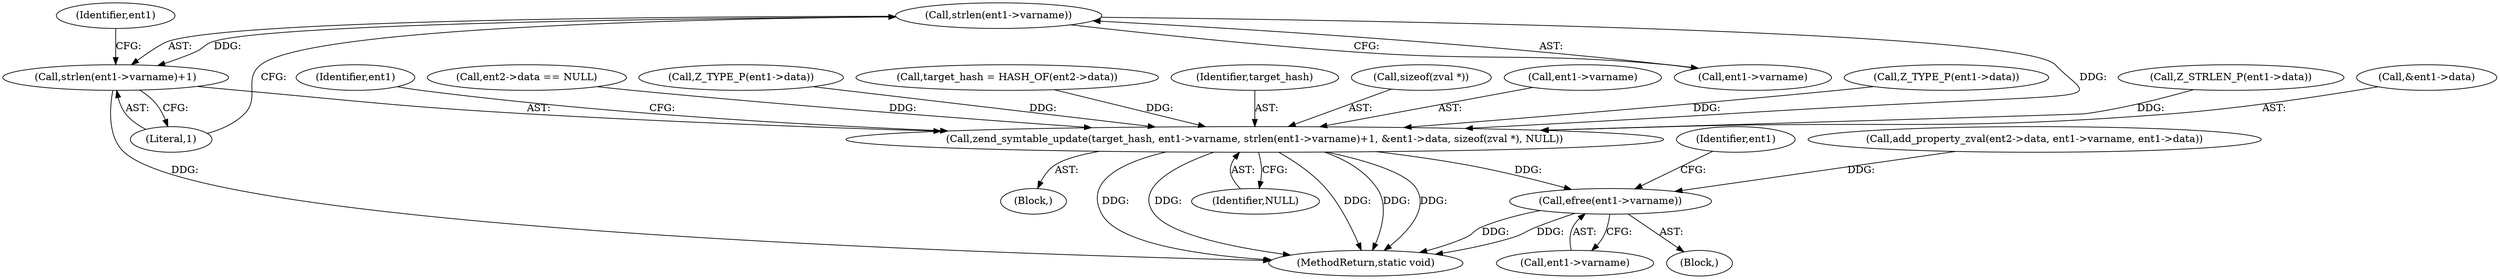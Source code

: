 digraph "0_php-src_698a691724c0a949295991e5df091ce16f899e02?w=1@API" {
"1000510" [label="(Call,strlen(ent1->varname))"];
"1000504" [label="(Call,zend_symtable_update(target_hash, ent1->varname, strlen(ent1->varname)+1, &ent1->data, sizeof(zval *), NULL))"];
"1000522" [label="(Call,efree(ent1->varname))"];
"1000509" [label="(Call,strlen(ent1->varname)+1)"];
"1000519" [label="(Call,sizeof(zval *))"];
"1000509" [label="(Call,strlen(ent1->varname)+1)"];
"1000354" [label="(Block,)"];
"1000517" [label="(Identifier,ent1)"];
"1000522" [label="(Call,efree(ent1->varname))"];
"1000510" [label="(Call,strlen(ent1->varname))"];
"1000506" [label="(Call,ent1->varname)"];
"1000365" [label="(Call,Z_TYPE_P(ent1->data))"];
"1000371" [label="(Call,Z_STRLEN_P(ent1->data))"];
"1000515" [label="(Call,&ent1->data)"];
"1000503" [label="(Block,)"];
"1000524" [label="(Identifier,ent1)"];
"1000586" [label="(MethodReturn,static void)"];
"1000504" [label="(Call,zend_symtable_update(target_hash, ent1->varname, strlen(ent1->varname)+1, &ent1->data, sizeof(zval *), NULL))"];
"1000538" [label="(Identifier,ent1)"];
"1000315" [label="(Call,ent2->data == NULL)"];
"1000264" [label="(Call,Z_TYPE_P(ent1->data))"];
"1000514" [label="(Literal,1)"];
"1000344" [label="(Call,target_hash = HASH_OF(ent2->data))"];
"1000505" [label="(Identifier,target_hash)"];
"1000523" [label="(Call,ent1->varname)"];
"1000488" [label="(Call,add_property_zval(ent2->data, ent1->varname, ent1->data))"];
"1000521" [label="(Identifier,NULL)"];
"1000511" [label="(Call,ent1->varname)"];
"1000510" -> "1000509"  [label="AST: "];
"1000510" -> "1000511"  [label="CFG: "];
"1000511" -> "1000510"  [label="AST: "];
"1000514" -> "1000510"  [label="CFG: "];
"1000510" -> "1000504"  [label="DDG: "];
"1000510" -> "1000509"  [label="DDG: "];
"1000504" -> "1000503"  [label="AST: "];
"1000504" -> "1000521"  [label="CFG: "];
"1000505" -> "1000504"  [label="AST: "];
"1000506" -> "1000504"  [label="AST: "];
"1000509" -> "1000504"  [label="AST: "];
"1000515" -> "1000504"  [label="AST: "];
"1000519" -> "1000504"  [label="AST: "];
"1000521" -> "1000504"  [label="AST: "];
"1000524" -> "1000504"  [label="CFG: "];
"1000504" -> "1000586"  [label="DDG: "];
"1000504" -> "1000586"  [label="DDG: "];
"1000504" -> "1000586"  [label="DDG: "];
"1000504" -> "1000586"  [label="DDG: "];
"1000504" -> "1000586"  [label="DDG: "];
"1000344" -> "1000504"  [label="DDG: "];
"1000264" -> "1000504"  [label="DDG: "];
"1000365" -> "1000504"  [label="DDG: "];
"1000371" -> "1000504"  [label="DDG: "];
"1000315" -> "1000504"  [label="DDG: "];
"1000504" -> "1000522"  [label="DDG: "];
"1000522" -> "1000354"  [label="AST: "];
"1000522" -> "1000523"  [label="CFG: "];
"1000523" -> "1000522"  [label="AST: "];
"1000538" -> "1000522"  [label="CFG: "];
"1000522" -> "1000586"  [label="DDG: "];
"1000522" -> "1000586"  [label="DDG: "];
"1000488" -> "1000522"  [label="DDG: "];
"1000509" -> "1000514"  [label="CFG: "];
"1000514" -> "1000509"  [label="AST: "];
"1000517" -> "1000509"  [label="CFG: "];
"1000509" -> "1000586"  [label="DDG: "];
}
